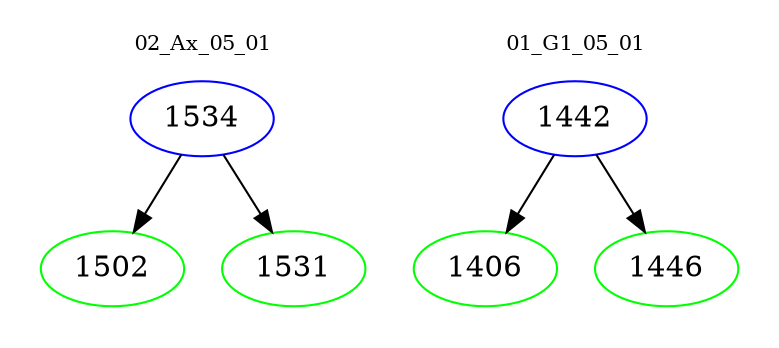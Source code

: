 digraph{
subgraph cluster_0 {
color = white
label = "02_Ax_05_01";
fontsize=10;
T0_1534 [label="1534", color="blue"]
T0_1534 -> T0_1502 [color="black"]
T0_1502 [label="1502", color="green"]
T0_1534 -> T0_1531 [color="black"]
T0_1531 [label="1531", color="green"]
}
subgraph cluster_1 {
color = white
label = "01_G1_05_01";
fontsize=10;
T1_1442 [label="1442", color="blue"]
T1_1442 -> T1_1406 [color="black"]
T1_1406 [label="1406", color="green"]
T1_1442 -> T1_1446 [color="black"]
T1_1446 [label="1446", color="green"]
}
}
